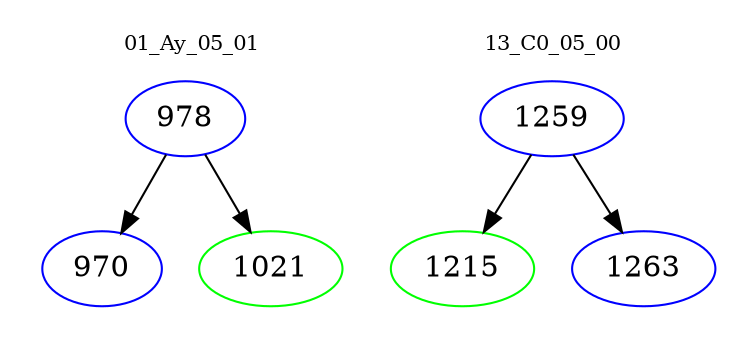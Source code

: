 digraph{
subgraph cluster_0 {
color = white
label = "01_Ay_05_01";
fontsize=10;
T0_978 [label="978", color="blue"]
T0_978 -> T0_970 [color="black"]
T0_970 [label="970", color="blue"]
T0_978 -> T0_1021 [color="black"]
T0_1021 [label="1021", color="green"]
}
subgraph cluster_1 {
color = white
label = "13_C0_05_00";
fontsize=10;
T1_1259 [label="1259", color="blue"]
T1_1259 -> T1_1215 [color="black"]
T1_1215 [label="1215", color="green"]
T1_1259 -> T1_1263 [color="black"]
T1_1263 [label="1263", color="blue"]
}
}
